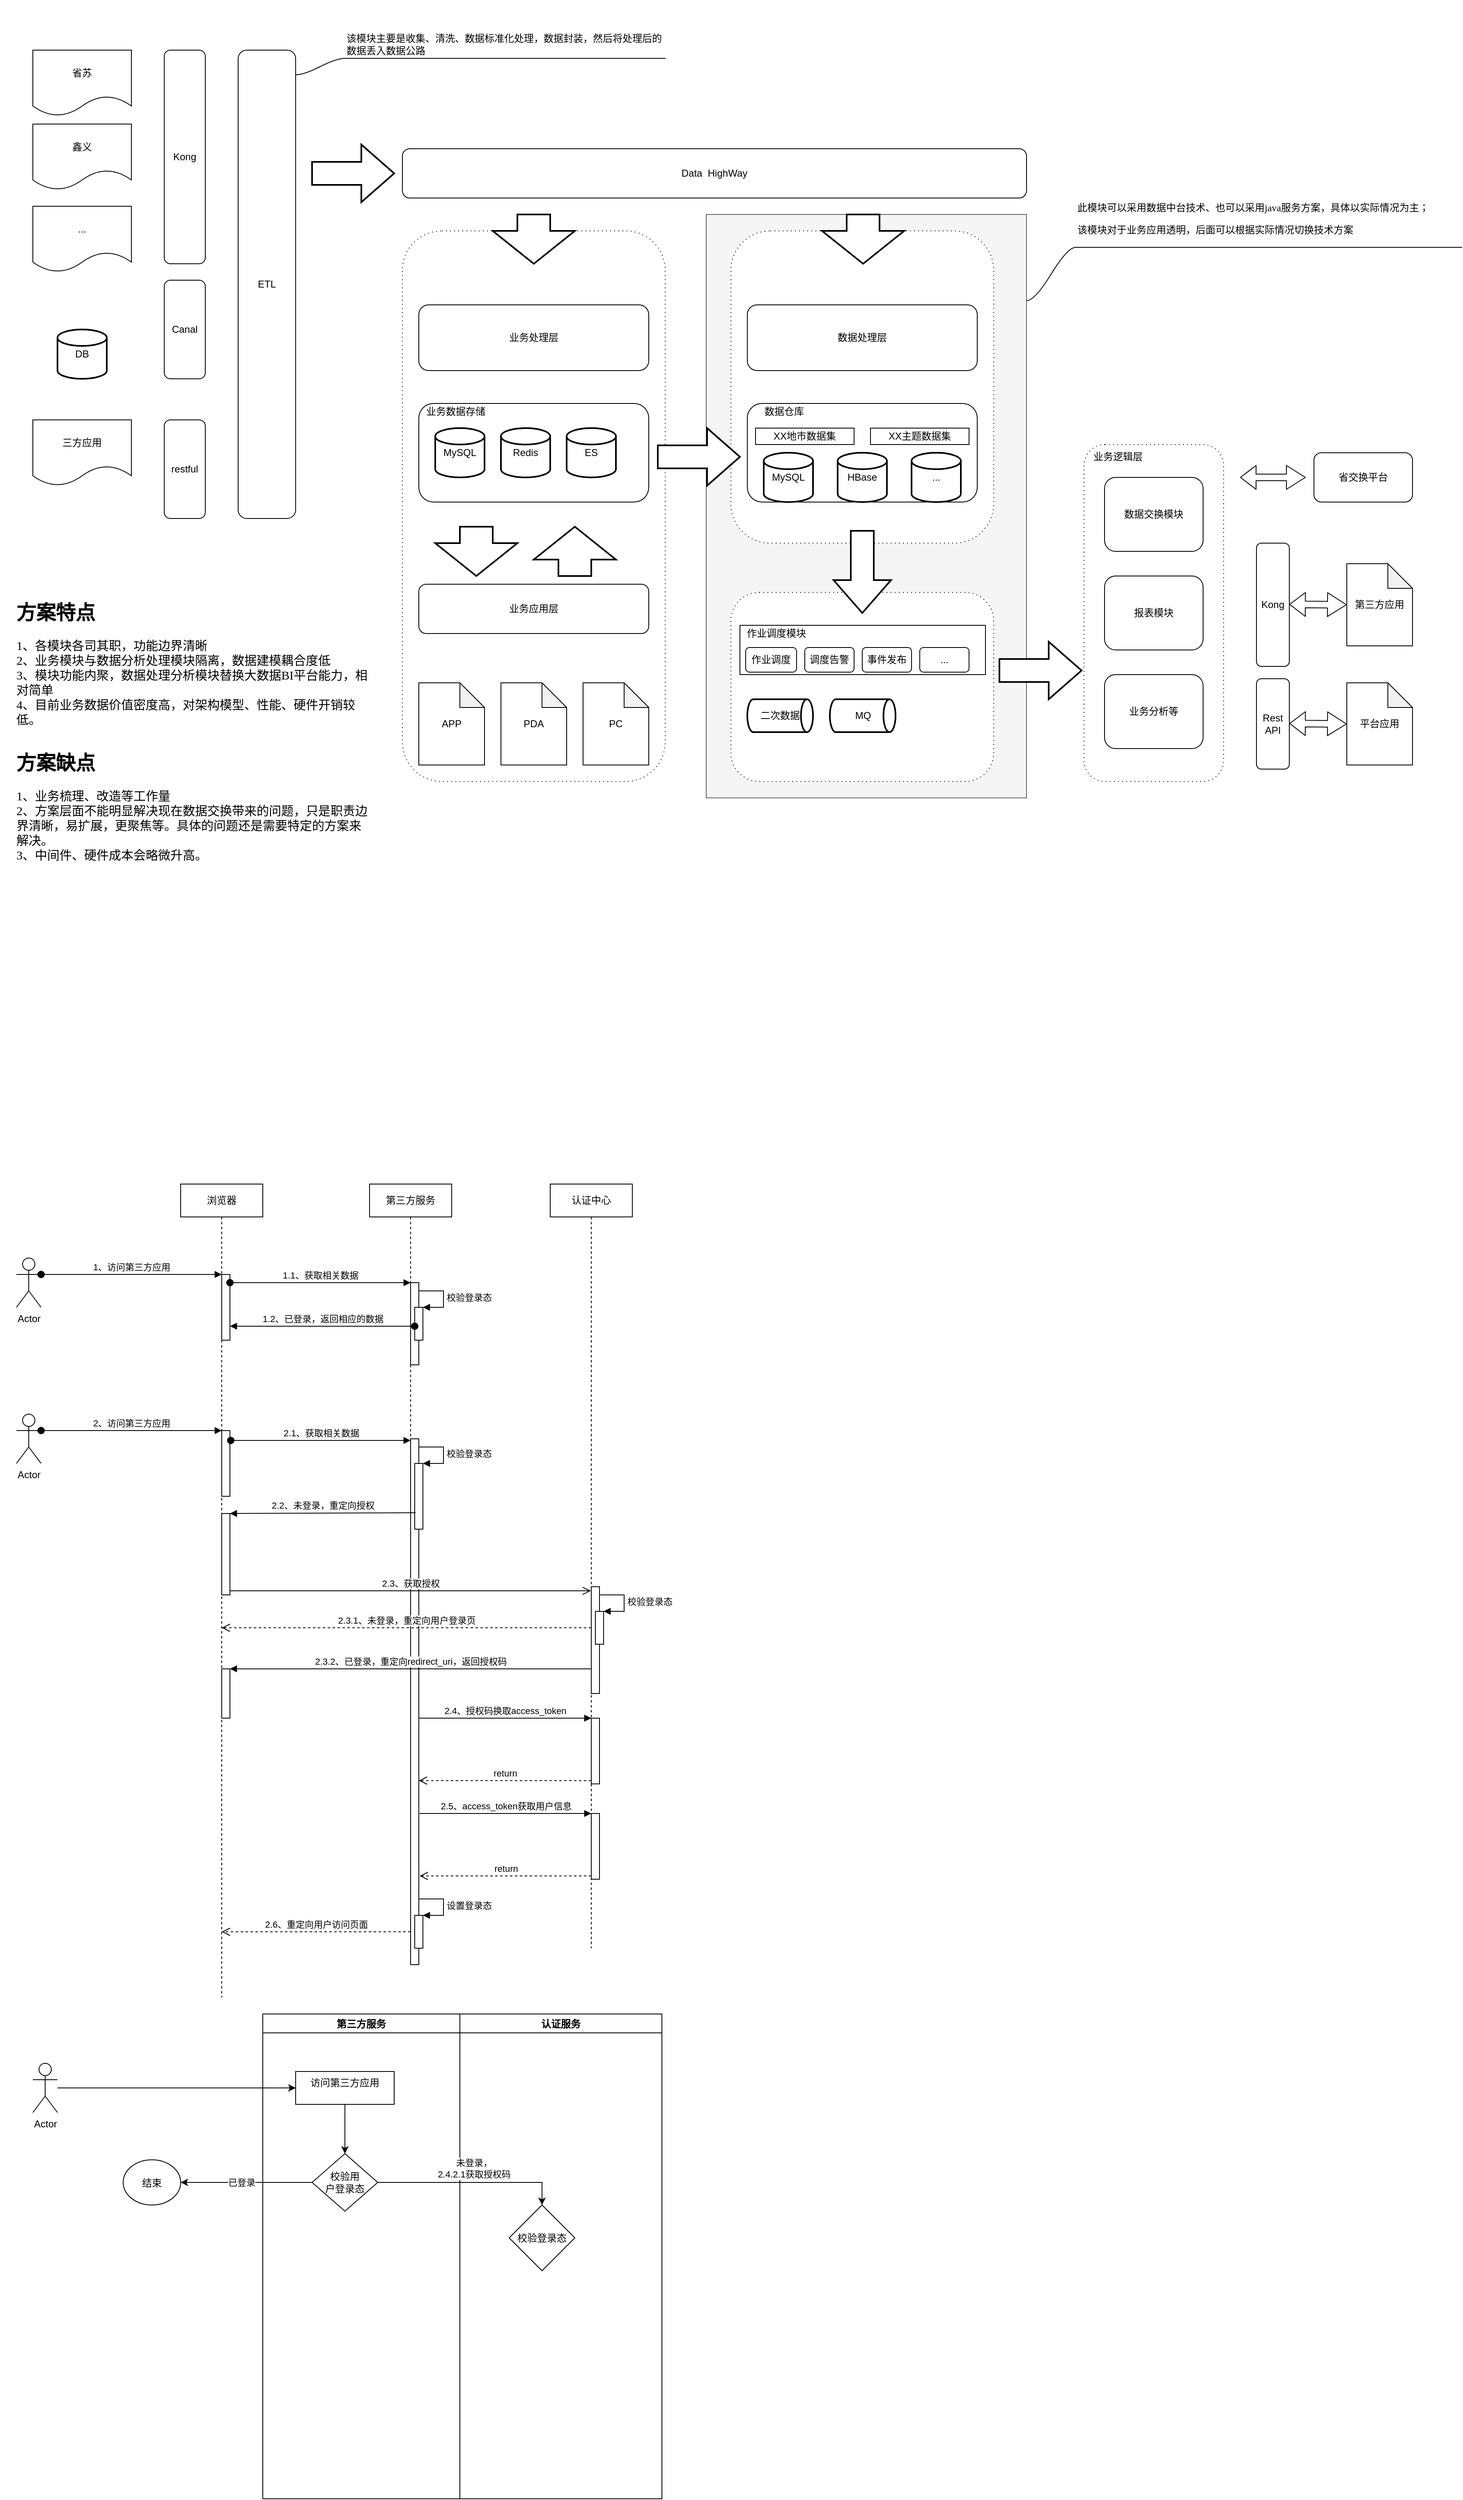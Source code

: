 <mxfile version="14.7.8" type="github">
  <diagram id="ZT_yV8qCvgmUuOjG69n4" name="Page-1">
    <mxGraphModel dx="1426" dy="794" grid="1" gridSize="10" guides="1" tooltips="1" connect="1" arrows="1" fold="1" page="1" pageScale="1" pageWidth="1654" pageHeight="2336" math="0" shadow="0">
      <root>
        <mxCell id="0" />
        <mxCell id="1" parent="0" />
        <mxCell id="gTwHU6XBFoAe-j7LGJRu-66" value="" style="rounded=0;whiteSpace=wrap;html=1;fillColor=#f5f5f5;strokeColor=#666666;fontColor=#333333;" parent="1" vertex="1">
          <mxGeometry x="1010" y="390" width="390" height="710" as="geometry" />
        </mxCell>
        <mxCell id="gTwHU6XBFoAe-j7LGJRu-25" value="" style="shape=ext;rounded=1;html=1;whiteSpace=wrap;dashed=1;dashPattern=1 4;" parent="1" vertex="1">
          <mxGeometry x="640" y="410" width="320" height="670" as="geometry" />
        </mxCell>
        <mxCell id="gTwHU6XBFoAe-j7LGJRu-1" value="省苏" style="shape=document;whiteSpace=wrap;html=1;boundedLbl=1;" parent="1" vertex="1">
          <mxGeometry x="190" y="190" width="120" height="80" as="geometry" />
        </mxCell>
        <mxCell id="gTwHU6XBFoAe-j7LGJRu-2" value="鑫义" style="shape=document;whiteSpace=wrap;html=1;boundedLbl=1;" parent="1" vertex="1">
          <mxGeometry x="190" y="280" width="120" height="80" as="geometry" />
        </mxCell>
        <mxCell id="gTwHU6XBFoAe-j7LGJRu-3" value="..." style="shape=document;whiteSpace=wrap;html=1;boundedLbl=1;" parent="1" vertex="1">
          <mxGeometry x="190" y="380" width="120" height="80" as="geometry" />
        </mxCell>
        <mxCell id="gTwHU6XBFoAe-j7LGJRu-4" value="Kong" style="rounded=1;whiteSpace=wrap;html=1;" parent="1" vertex="1">
          <mxGeometry x="350" y="190" width="50" height="260" as="geometry" />
        </mxCell>
        <mxCell id="gTwHU6XBFoAe-j7LGJRu-5" value="DB" style="strokeWidth=2;html=1;shape=mxgraph.flowchart.database;whiteSpace=wrap;" parent="1" vertex="1">
          <mxGeometry x="220" y="530" width="60" height="60" as="geometry" />
        </mxCell>
        <mxCell id="gTwHU6XBFoAe-j7LGJRu-6" value="Canal" style="rounded=1;whiteSpace=wrap;html=1;" parent="1" vertex="1">
          <mxGeometry x="350" y="470" width="50" height="120" as="geometry" />
        </mxCell>
        <mxCell id="gTwHU6XBFoAe-j7LGJRu-7" value="ETL" style="rounded=1;whiteSpace=wrap;html=1;" parent="1" vertex="1">
          <mxGeometry x="440" y="190" width="70" height="570" as="geometry" />
        </mxCell>
        <mxCell id="gTwHU6XBFoAe-j7LGJRu-8" value="Data&amp;nbsp; HighWay" style="rounded=1;whiteSpace=wrap;html=1;" parent="1" vertex="1">
          <mxGeometry x="640" y="310" width="760" height="60" as="geometry" />
        </mxCell>
        <mxCell id="gTwHU6XBFoAe-j7LGJRu-9" value="" style="verticalLabelPosition=bottom;verticalAlign=top;html=1;strokeWidth=2;shape=mxgraph.arrows2.arrow;dy=0.6;dx=40;notch=0;" parent="1" vertex="1">
          <mxGeometry x="530" y="305" width="100" height="70" as="geometry" />
        </mxCell>
        <mxCell id="gTwHU6XBFoAe-j7LGJRu-10" value="业务处理层" style="rounded=1;whiteSpace=wrap;html=1;" parent="1" vertex="1">
          <mxGeometry x="660" y="500" width="280" height="80" as="geometry" />
        </mxCell>
        <mxCell id="gTwHU6XBFoAe-j7LGJRu-11" value="" style="verticalLabelPosition=bottom;verticalAlign=top;html=1;strokeWidth=2;shape=mxgraph.arrows2.arrow;dy=0.6;dx=40;notch=0;rotation=90;" parent="1" vertex="1">
          <mxGeometry x="770" y="370" width="60" height="100" as="geometry" />
        </mxCell>
        <mxCell id="gTwHU6XBFoAe-j7LGJRu-12" value="" style="rounded=1;whiteSpace=wrap;html=1;" parent="1" vertex="1">
          <mxGeometry x="660" y="620" width="280" height="120" as="geometry" />
        </mxCell>
        <mxCell id="gTwHU6XBFoAe-j7LGJRu-13" value="MySQL" style="strokeWidth=2;html=1;shape=mxgraph.flowchart.database;whiteSpace=wrap;" parent="1" vertex="1">
          <mxGeometry x="680" y="650" width="60" height="60" as="geometry" />
        </mxCell>
        <mxCell id="gTwHU6XBFoAe-j7LGJRu-14" value="Redis" style="strokeWidth=2;html=1;shape=mxgraph.flowchart.database;whiteSpace=wrap;" parent="1" vertex="1">
          <mxGeometry x="760" y="650" width="60" height="60" as="geometry" />
        </mxCell>
        <mxCell id="gTwHU6XBFoAe-j7LGJRu-15" value="ES" style="strokeWidth=2;html=1;shape=mxgraph.flowchart.database;whiteSpace=wrap;" parent="1" vertex="1">
          <mxGeometry x="840" y="650" width="60" height="60" as="geometry" />
        </mxCell>
        <mxCell id="gTwHU6XBFoAe-j7LGJRu-16" value="业务数据存储" style="text;html=1;strokeColor=none;fillColor=none;align=center;verticalAlign=middle;whiteSpace=wrap;rounded=0;" parent="1" vertex="1">
          <mxGeometry x="660" y="620" width="90" height="20" as="geometry" />
        </mxCell>
        <mxCell id="gTwHU6XBFoAe-j7LGJRu-17" value="业务应用层" style="rounded=1;whiteSpace=wrap;html=1;" parent="1" vertex="1">
          <mxGeometry x="660" y="840" width="280" height="60" as="geometry" />
        </mxCell>
        <mxCell id="gTwHU6XBFoAe-j7LGJRu-18" value="" style="verticalLabelPosition=bottom;verticalAlign=top;html=1;strokeWidth=2;shape=mxgraph.arrows2.arrow;dy=0.6;dx=40;notch=0;rotation=90;" parent="1" vertex="1">
          <mxGeometry x="700" y="750" width="60" height="100" as="geometry" />
        </mxCell>
        <mxCell id="gTwHU6XBFoAe-j7LGJRu-19" value="" style="verticalLabelPosition=bottom;verticalAlign=top;html=1;strokeWidth=2;shape=mxgraph.arrows2.arrow;dy=0.6;dx=40;notch=0;rotation=-90;" parent="1" vertex="1">
          <mxGeometry x="820" y="750" width="60" height="100" as="geometry" />
        </mxCell>
        <mxCell id="gTwHU6XBFoAe-j7LGJRu-20" value="APP" style="shape=note;whiteSpace=wrap;html=1;backgroundOutline=1;darkOpacity=0.05;" parent="1" vertex="1">
          <mxGeometry x="660" y="960" width="80" height="100" as="geometry" />
        </mxCell>
        <mxCell id="gTwHU6XBFoAe-j7LGJRu-21" value="PDA" style="shape=note;whiteSpace=wrap;html=1;backgroundOutline=1;darkOpacity=0.05;" parent="1" vertex="1">
          <mxGeometry x="760" y="960" width="80" height="100" as="geometry" />
        </mxCell>
        <mxCell id="gTwHU6XBFoAe-j7LGJRu-22" value="PC" style="shape=note;whiteSpace=wrap;html=1;backgroundOutline=1;darkOpacity=0.05;" parent="1" vertex="1">
          <mxGeometry x="860" y="960" width="80" height="100" as="geometry" />
        </mxCell>
        <mxCell id="gTwHU6XBFoAe-j7LGJRu-26" value="restful" style="rounded=1;whiteSpace=wrap;html=1;" parent="1" vertex="1">
          <mxGeometry x="350" y="640" width="50" height="120" as="geometry" />
        </mxCell>
        <mxCell id="gTwHU6XBFoAe-j7LGJRu-27" value="三方应用" style="shape=document;whiteSpace=wrap;html=1;boundedLbl=1;" parent="1" vertex="1">
          <mxGeometry x="190" y="640" width="120" height="80" as="geometry" />
        </mxCell>
        <mxCell id="gTwHU6XBFoAe-j7LGJRu-28" value="" style="shape=ext;rounded=1;html=1;whiteSpace=wrap;dashed=1;dashPattern=1 4;" parent="1" vertex="1">
          <mxGeometry x="1040" y="410" width="320" height="380" as="geometry" />
        </mxCell>
        <mxCell id="gTwHU6XBFoAe-j7LGJRu-29" value="数据处理层" style="rounded=1;whiteSpace=wrap;html=1;" parent="1" vertex="1">
          <mxGeometry x="1060" y="500" width="280" height="80" as="geometry" />
        </mxCell>
        <mxCell id="gTwHU6XBFoAe-j7LGJRu-30" value="" style="verticalLabelPosition=bottom;verticalAlign=top;html=1;strokeWidth=2;shape=mxgraph.arrows2.arrow;dy=0.6;dx=40;notch=0;rotation=90;" parent="1" vertex="1">
          <mxGeometry x="1171" y="370" width="60" height="100" as="geometry" />
        </mxCell>
        <mxCell id="gTwHU6XBFoAe-j7LGJRu-31" value="" style="rounded=1;whiteSpace=wrap;html=1;" parent="1" vertex="1">
          <mxGeometry x="1060" y="620" width="280" height="120" as="geometry" />
        </mxCell>
        <mxCell id="gTwHU6XBFoAe-j7LGJRu-32" value="" style="verticalLabelPosition=bottom;verticalAlign=top;html=1;strokeWidth=2;shape=mxgraph.arrows2.arrow;dy=0.6;dx=40;notch=0;" parent="1" vertex="1">
          <mxGeometry x="951" y="650" width="100" height="70" as="geometry" />
        </mxCell>
        <mxCell id="gTwHU6XBFoAe-j7LGJRu-33" value="数据仓库" style="text;html=1;strokeColor=none;fillColor=none;align=center;verticalAlign=middle;whiteSpace=wrap;rounded=0;" parent="1" vertex="1">
          <mxGeometry x="1060" y="620" width="90" height="20" as="geometry" />
        </mxCell>
        <mxCell id="gTwHU6XBFoAe-j7LGJRu-34" value="MySQL" style="strokeWidth=2;html=1;shape=mxgraph.flowchart.database;whiteSpace=wrap;" parent="1" vertex="1">
          <mxGeometry x="1080" y="680" width="60" height="60" as="geometry" />
        </mxCell>
        <mxCell id="gTwHU6XBFoAe-j7LGJRu-35" value="HBase" style="strokeWidth=2;html=1;shape=mxgraph.flowchart.database;whiteSpace=wrap;" parent="1" vertex="1">
          <mxGeometry x="1170" y="680" width="60" height="60" as="geometry" />
        </mxCell>
        <mxCell id="gTwHU6XBFoAe-j7LGJRu-36" value="..." style="strokeWidth=2;html=1;shape=mxgraph.flowchart.database;whiteSpace=wrap;" parent="1" vertex="1">
          <mxGeometry x="1260" y="680" width="60" height="60" as="geometry" />
        </mxCell>
        <mxCell id="gTwHU6XBFoAe-j7LGJRu-37" value="XX地市数据集" style="rounded=0;whiteSpace=wrap;html=1;" parent="1" vertex="1">
          <mxGeometry x="1070" y="650" width="120" height="20" as="geometry" />
        </mxCell>
        <mxCell id="gTwHU6XBFoAe-j7LGJRu-38" value="XX主题数据集" style="rounded=0;whiteSpace=wrap;html=1;" parent="1" vertex="1">
          <mxGeometry x="1210" y="650" width="120" height="20" as="geometry" />
        </mxCell>
        <mxCell id="gTwHU6XBFoAe-j7LGJRu-39" value="" style="shape=ext;rounded=1;html=1;whiteSpace=wrap;dashed=1;dashPattern=1 4;" parent="1" vertex="1">
          <mxGeometry x="1040" y="850" width="320" height="230" as="geometry" />
        </mxCell>
        <mxCell id="gTwHU6XBFoAe-j7LGJRu-40" value="" style="verticalLabelPosition=bottom;verticalAlign=top;html=1;strokeWidth=2;shape=mxgraph.arrows2.arrow;dy=0.6;dx=40;notch=0;rotation=90;" parent="1" vertex="1">
          <mxGeometry x="1150" y="790" width="100" height="70" as="geometry" />
        </mxCell>
        <mxCell id="gTwHU6XBFoAe-j7LGJRu-41" value="" style="rounded=0;whiteSpace=wrap;html=1;" parent="1" vertex="1">
          <mxGeometry x="1051" y="890" width="299" height="60" as="geometry" />
        </mxCell>
        <mxCell id="gTwHU6XBFoAe-j7LGJRu-42" value="作业调度模块" style="text;html=1;strokeColor=none;fillColor=none;align=center;verticalAlign=middle;whiteSpace=wrap;rounded=0;" parent="1" vertex="1">
          <mxGeometry x="1051" y="890" width="89" height="20" as="geometry" />
        </mxCell>
        <mxCell id="gTwHU6XBFoAe-j7LGJRu-43" value="作业调度" style="rounded=1;whiteSpace=wrap;html=1;" parent="1" vertex="1">
          <mxGeometry x="1058" y="917" width="62" height="30" as="geometry" />
        </mxCell>
        <mxCell id="gTwHU6XBFoAe-j7LGJRu-44" value="调度告警" style="rounded=1;whiteSpace=wrap;html=1;" parent="1" vertex="1">
          <mxGeometry x="1130" y="917" width="60" height="30" as="geometry" />
        </mxCell>
        <mxCell id="gTwHU6XBFoAe-j7LGJRu-45" value="事件发布" style="rounded=1;whiteSpace=wrap;html=1;" parent="1" vertex="1">
          <mxGeometry x="1200" y="917" width="60" height="30" as="geometry" />
        </mxCell>
        <mxCell id="gTwHU6XBFoAe-j7LGJRu-46" value="..." style="rounded=1;whiteSpace=wrap;html=1;" parent="1" vertex="1">
          <mxGeometry x="1270" y="917" width="60" height="30" as="geometry" />
        </mxCell>
        <mxCell id="gTwHU6XBFoAe-j7LGJRu-47" value="二次数据" style="strokeWidth=2;html=1;shape=mxgraph.flowchart.direct_data;whiteSpace=wrap;" parent="1" vertex="1">
          <mxGeometry x="1060" y="980" width="80" height="40" as="geometry" />
        </mxCell>
        <mxCell id="gTwHU6XBFoAe-j7LGJRu-48" value="MQ" style="strokeWidth=2;html=1;shape=mxgraph.flowchart.direct_data;whiteSpace=wrap;" parent="1" vertex="1">
          <mxGeometry x="1160.5" y="980" width="80" height="40" as="geometry" />
        </mxCell>
        <mxCell id="gTwHU6XBFoAe-j7LGJRu-49" value="" style="shape=ext;rounded=1;html=1;whiteSpace=wrap;dashed=1;dashPattern=1 4;" parent="1" vertex="1">
          <mxGeometry x="1470" y="670" width="170" height="410" as="geometry" />
        </mxCell>
        <mxCell id="gTwHU6XBFoAe-j7LGJRu-50" value="" style="verticalLabelPosition=bottom;verticalAlign=top;html=1;strokeWidth=2;shape=mxgraph.arrows2.arrow;dy=0.6;dx=40;notch=0;" parent="1" vertex="1">
          <mxGeometry x="1367" y="910" width="100" height="70" as="geometry" />
        </mxCell>
        <mxCell id="gTwHU6XBFoAe-j7LGJRu-51" value="业务逻辑层" style="text;html=1;strokeColor=none;fillColor=none;align=center;verticalAlign=middle;whiteSpace=wrap;rounded=0;" parent="1" vertex="1">
          <mxGeometry x="1467" y="675" width="89" height="20" as="geometry" />
        </mxCell>
        <mxCell id="gTwHU6XBFoAe-j7LGJRu-52" value="数据交换模块" style="rounded=1;whiteSpace=wrap;html=1;" parent="1" vertex="1">
          <mxGeometry x="1495" y="710" width="120" height="90" as="geometry" />
        </mxCell>
        <mxCell id="gTwHU6XBFoAe-j7LGJRu-53" value="报表模块" style="rounded=1;whiteSpace=wrap;html=1;" parent="1" vertex="1">
          <mxGeometry x="1495" y="830" width="120" height="90" as="geometry" />
        </mxCell>
        <mxCell id="gTwHU6XBFoAe-j7LGJRu-55" value="业务分析等" style="rounded=1;whiteSpace=wrap;html=1;" parent="1" vertex="1">
          <mxGeometry x="1495" y="950" width="120" height="90" as="geometry" />
        </mxCell>
        <mxCell id="gTwHU6XBFoAe-j7LGJRu-56" value="省交换平台" style="rounded=1;whiteSpace=wrap;html=1;" parent="1" vertex="1">
          <mxGeometry x="1750" y="680" width="120" height="60" as="geometry" />
        </mxCell>
        <mxCell id="gTwHU6XBFoAe-j7LGJRu-57" value="" style="shape=flexArrow;endArrow=classic;startArrow=classic;html=1;width=8;endSize=7.33;" parent="1" edge="1">
          <mxGeometry width="50" height="50" relative="1" as="geometry">
            <mxPoint x="1660" y="710" as="sourcePoint" />
            <mxPoint x="1740" y="710" as="targetPoint" />
          </mxGeometry>
        </mxCell>
        <mxCell id="gTwHU6XBFoAe-j7LGJRu-58" value="Kong" style="rounded=1;whiteSpace=wrap;html=1;" parent="1" vertex="1">
          <mxGeometry x="1680" y="790" width="40" height="150" as="geometry" />
        </mxCell>
        <mxCell id="gTwHU6XBFoAe-j7LGJRu-59" value="Rest API" style="rounded=1;whiteSpace=wrap;html=1;" parent="1" vertex="1">
          <mxGeometry x="1680" y="955" width="40" height="110" as="geometry" />
        </mxCell>
        <mxCell id="gTwHU6XBFoAe-j7LGJRu-60" value="第三方应用" style="shape=note;whiteSpace=wrap;html=1;backgroundOutline=1;darkOpacity=0.05;" parent="1" vertex="1">
          <mxGeometry x="1790" y="815" width="80" height="100" as="geometry" />
        </mxCell>
        <mxCell id="gTwHU6XBFoAe-j7LGJRu-62" value="" style="shape=flexArrow;endArrow=classic;startArrow=classic;html=1;width=8;endSize=7.33;" parent="1" edge="1">
          <mxGeometry width="50" height="50" relative="1" as="geometry">
            <mxPoint x="1720" y="864.5" as="sourcePoint" />
            <mxPoint x="1790" y="865" as="targetPoint" />
          </mxGeometry>
        </mxCell>
        <mxCell id="gTwHU6XBFoAe-j7LGJRu-64" value="平台应用" style="shape=note;whiteSpace=wrap;html=1;backgroundOutline=1;darkOpacity=0.05;" parent="1" vertex="1">
          <mxGeometry x="1790" y="960" width="80" height="100" as="geometry" />
        </mxCell>
        <mxCell id="gTwHU6XBFoAe-j7LGJRu-65" value="" style="shape=flexArrow;endArrow=classic;startArrow=classic;html=1;width=8;endSize=7.33;" parent="1" edge="1">
          <mxGeometry width="50" height="50" relative="1" as="geometry">
            <mxPoint x="1720" y="1009.5" as="sourcePoint" />
            <mxPoint x="1790" y="1010" as="targetPoint" />
          </mxGeometry>
        </mxCell>
        <mxCell id="gTwHU6XBFoAe-j7LGJRu-72" value="&lt;p&gt;此模块可以采用数据中台技术、也可以采用java服务方案，具体以实际情况为主；&lt;/p&gt;&lt;p&gt;该模块对于业务应用透明，后面可以根据实际情况切换技术方案&lt;/p&gt;" style="whiteSpace=wrap;html=1;shape=partialRectangle;top=0;left=0;bottom=1;right=0;points=[[0,1],[1,1]];fillColor=none;align=left;verticalAlign=bottom;routingCenterY=0.5;snapToPoint=1;recursiveResize=0;autosize=1;treeFolding=1;treeMoving=1;newEdgeStyle={&quot;edgeStyle&quot;:&quot;entityRelationEdgeStyle&quot;,&quot;startArrow&quot;:&quot;none&quot;,&quot;endArrow&quot;:&quot;none&quot;,&quot;segment&quot;:10,&quot;curved&quot;:1};textDirection=ltr;horizontal=1;fontFamily=Verdana;" parent="1" vertex="1">
          <mxGeometry x="1460" y="320" width="470" height="110" as="geometry" />
        </mxCell>
        <mxCell id="gTwHU6XBFoAe-j7LGJRu-73" value="" style="edgeStyle=entityRelationEdgeStyle;startArrow=none;endArrow=none;segment=10;curved=1;" parent="1" target="gTwHU6XBFoAe-j7LGJRu-72" edge="1">
          <mxGeometry relative="1" as="geometry">
            <mxPoint x="1400" y="495" as="sourcePoint" />
          </mxGeometry>
        </mxCell>
        <mxCell id="gTwHU6XBFoAe-j7LGJRu-76" value="该模块主要是收集、清洗、数据标准化处理，数据封装，然后将处理后的数据丢入数据公路" style="whiteSpace=wrap;html=1;shape=partialRectangle;top=0;left=0;bottom=1;right=0;points=[[0,1],[1,1]];fillColor=none;align=left;verticalAlign=bottom;routingCenterY=0.5;snapToPoint=1;recursiveResize=0;autosize=1;treeFolding=1;treeMoving=1;newEdgeStyle={&quot;edgeStyle&quot;:&quot;entityRelationEdgeStyle&quot;,&quot;startArrow&quot;:&quot;none&quot;,&quot;endArrow&quot;:&quot;none&quot;,&quot;segment&quot;:10,&quot;curved&quot;:1};fontFamily=Verdana;" parent="1" vertex="1">
          <mxGeometry x="570" y="130" width="390" height="70" as="geometry" />
        </mxCell>
        <mxCell id="gTwHU6XBFoAe-j7LGJRu-77" value="" style="edgeStyle=entityRelationEdgeStyle;startArrow=none;endArrow=none;segment=10;curved=1;fontFamily=Verdana;" parent="1" target="gTwHU6XBFoAe-j7LGJRu-76" edge="1">
          <mxGeometry relative="1" as="geometry">
            <mxPoint x="510" y="220" as="sourcePoint" />
          </mxGeometry>
        </mxCell>
        <mxCell id="gTwHU6XBFoAe-j7LGJRu-78" value="&lt;h1&gt;方案特点&lt;/h1&gt;&lt;div style=&quot;font-size: 15px&quot;&gt;&lt;font style=&quot;font-size: 15px&quot;&gt;1、各模块各司其职，功能边界清晰&lt;/font&gt;&lt;/div&gt;&lt;div style=&quot;font-size: 15px&quot;&gt;&lt;font style=&quot;font-size: 15px&quot;&gt;2、业务模块与数据分析处理模块隔离，数据建模耦合度低&lt;/font&gt;&lt;/div&gt;&lt;div style=&quot;font-size: 15px&quot;&gt;&lt;font style=&quot;font-size: 15px&quot;&gt;3、模块功能内聚，数据处理分析模块替换大数据BI平台能力，相对简单&lt;/font&gt;&lt;/div&gt;&lt;div style=&quot;font-size: 15px&quot;&gt;&lt;font style=&quot;font-size: 15px&quot;&gt;4、目前业务数据价值密度高，对架构模型、性能、硬件开销较低。&lt;/font&gt;&lt;/div&gt;&lt;div&gt;&lt;br&gt;&lt;/div&gt;&lt;h1&gt;方案缺点&lt;/h1&gt;&lt;div style=&quot;font-size: 15px&quot;&gt;&lt;font style=&quot;font-size: 15px&quot;&gt;1、业务梳理、改造等工作量&lt;/font&gt;&lt;/div&gt;&lt;div style=&quot;font-size: 15px&quot;&gt;&lt;font style=&quot;font-size: 15px&quot;&gt;2、方案层面不能明显解决现在数据交换带来的问题，只是职责边界清晰，易扩展，更聚焦等。具体的问题还是需要特定的方案来解决&lt;span&gt;。&lt;/span&gt;&lt;/font&gt;&lt;/div&gt;&lt;div style=&quot;font-size: 15px&quot;&gt;&lt;font style=&quot;font-size: 15px&quot;&gt;3、中间件、硬件成本会略微升高。&lt;/font&gt;&lt;/div&gt;" style="text;html=1;strokeColor=none;fillColor=none;spacing=20;spacingTop=-20;whiteSpace=wrap;overflow=hidden;rounded=0;fontFamily=Verdana;align=left;spacingLeft=0;horizontal=1;" parent="1" vertex="1">
          <mxGeometry x="150" y="840" width="470" height="360" as="geometry" />
        </mxCell>
        <mxCell id="qZunodmi6Omds2NmgF2--1" value="浏览器" style="shape=umlLifeline;perimeter=lifelinePerimeter;whiteSpace=wrap;html=1;container=1;collapsible=0;recursiveResize=0;outlineConnect=0;" vertex="1" parent="1">
          <mxGeometry x="370" y="1570" width="100" height="990" as="geometry" />
        </mxCell>
        <mxCell id="qZunodmi6Omds2NmgF2--39" value="" style="html=1;points=[];perimeter=orthogonalPerimeter;" vertex="1" parent="qZunodmi6Omds2NmgF2--1">
          <mxGeometry x="50" y="110" width="10" height="80" as="geometry" />
        </mxCell>
        <mxCell id="qZunodmi6Omds2NmgF2--40" value="1、访问第三方应用" style="html=1;verticalAlign=bottom;startArrow=oval;endArrow=block;startSize=8;" edge="1" target="qZunodmi6Omds2NmgF2--39" parent="qZunodmi6Omds2NmgF2--1">
          <mxGeometry relative="1" as="geometry">
            <mxPoint x="-170" y="110" as="sourcePoint" />
          </mxGeometry>
        </mxCell>
        <mxCell id="qZunodmi6Omds2NmgF2--58" value="" style="html=1;points=[];perimeter=orthogonalPerimeter;" vertex="1" parent="qZunodmi6Omds2NmgF2--1">
          <mxGeometry x="50" y="300" width="10" height="80" as="geometry" />
        </mxCell>
        <mxCell id="qZunodmi6Omds2NmgF2--59" value="2、访问第三方应用" style="html=1;verticalAlign=bottom;startArrow=oval;endArrow=block;startSize=8;" edge="1" target="qZunodmi6Omds2NmgF2--58" parent="qZunodmi6Omds2NmgF2--1">
          <mxGeometry relative="1" as="geometry">
            <mxPoint x="-170" y="300" as="sourcePoint" />
          </mxGeometry>
        </mxCell>
        <mxCell id="qZunodmi6Omds2NmgF2--76" value="" style="html=1;points=[];perimeter=orthogonalPerimeter;" vertex="1" parent="qZunodmi6Omds2NmgF2--1">
          <mxGeometry x="50" y="590" width="10" height="60" as="geometry" />
        </mxCell>
        <mxCell id="qZunodmi6Omds2NmgF2--2" value="第三方服务" style="shape=umlLifeline;perimeter=lifelinePerimeter;whiteSpace=wrap;html=1;container=1;collapsible=0;recursiveResize=0;outlineConnect=0;" vertex="1" parent="1">
          <mxGeometry x="600" y="1570" width="100" height="950" as="geometry" />
        </mxCell>
        <mxCell id="qZunodmi6Omds2NmgF2--48" value="" style="html=1;points=[];perimeter=orthogonalPerimeter;" vertex="1" parent="qZunodmi6Omds2NmgF2--2">
          <mxGeometry x="50" y="120" width="10" height="100" as="geometry" />
        </mxCell>
        <mxCell id="qZunodmi6Omds2NmgF2--50" value="" style="html=1;points=[];perimeter=orthogonalPerimeter;" vertex="1" parent="qZunodmi6Omds2NmgF2--2">
          <mxGeometry x="55" y="150" width="10" height="40" as="geometry" />
        </mxCell>
        <mxCell id="qZunodmi6Omds2NmgF2--51" value="校验登录态" style="edgeStyle=orthogonalEdgeStyle;html=1;align=left;spacingLeft=2;endArrow=block;rounded=0;entryX=1;entryY=0;" edge="1" target="qZunodmi6Omds2NmgF2--50" parent="qZunodmi6Omds2NmgF2--2">
          <mxGeometry relative="1" as="geometry">
            <mxPoint x="60" y="130" as="sourcePoint" />
            <Array as="points">
              <mxPoint x="90" y="130" />
            </Array>
          </mxGeometry>
        </mxCell>
        <mxCell id="qZunodmi6Omds2NmgF2--60" value="" style="html=1;points=[];perimeter=orthogonalPerimeter;" vertex="1" parent="qZunodmi6Omds2NmgF2--2">
          <mxGeometry x="50" y="310" width="10" height="640" as="geometry" />
        </mxCell>
        <mxCell id="qZunodmi6Omds2NmgF2--62" value="" style="html=1;points=[];perimeter=orthogonalPerimeter;" vertex="1" parent="qZunodmi6Omds2NmgF2--2">
          <mxGeometry x="55" y="340" width="10" height="80" as="geometry" />
        </mxCell>
        <mxCell id="qZunodmi6Omds2NmgF2--63" value="校验登录态" style="edgeStyle=orthogonalEdgeStyle;html=1;align=left;spacingLeft=2;endArrow=block;rounded=0;entryX=1;entryY=0;" edge="1" target="qZunodmi6Omds2NmgF2--62" parent="qZunodmi6Omds2NmgF2--2">
          <mxGeometry relative="1" as="geometry">
            <mxPoint x="60" y="320" as="sourcePoint" />
            <Array as="points">
              <mxPoint x="90" y="320" />
            </Array>
          </mxGeometry>
        </mxCell>
        <mxCell id="qZunodmi6Omds2NmgF2--90" value="" style="html=1;points=[];perimeter=orthogonalPerimeter;" vertex="1" parent="qZunodmi6Omds2NmgF2--2">
          <mxGeometry x="55" y="890" width="10" height="40" as="geometry" />
        </mxCell>
        <mxCell id="qZunodmi6Omds2NmgF2--91" value="设置登录态" style="edgeStyle=orthogonalEdgeStyle;html=1;align=left;spacingLeft=2;endArrow=block;rounded=0;entryX=1;entryY=0;" edge="1" target="qZunodmi6Omds2NmgF2--90" parent="qZunodmi6Omds2NmgF2--2">
          <mxGeometry relative="1" as="geometry">
            <mxPoint x="60" y="870" as="sourcePoint" />
            <Array as="points">
              <mxPoint x="90" y="870" />
            </Array>
          </mxGeometry>
        </mxCell>
        <mxCell id="qZunodmi6Omds2NmgF2--3" value="认证中心" style="shape=umlLifeline;perimeter=lifelinePerimeter;whiteSpace=wrap;html=1;container=1;collapsible=0;recursiveResize=0;outlineConnect=0;" vertex="1" parent="1">
          <mxGeometry x="820" y="1570" width="100" height="930" as="geometry" />
        </mxCell>
        <mxCell id="qZunodmi6Omds2NmgF2--68" value="" style="html=1;points=[];perimeter=orthogonalPerimeter;" vertex="1" parent="qZunodmi6Omds2NmgF2--3">
          <mxGeometry x="50" y="490" width="10" height="130" as="geometry" />
        </mxCell>
        <mxCell id="qZunodmi6Omds2NmgF2--72" value="" style="html=1;points=[];perimeter=orthogonalPerimeter;" vertex="1" parent="qZunodmi6Omds2NmgF2--3">
          <mxGeometry x="55" y="520" width="10" height="40" as="geometry" />
        </mxCell>
        <mxCell id="qZunodmi6Omds2NmgF2--73" value="校验登录态" style="edgeStyle=orthogonalEdgeStyle;html=1;align=left;spacingLeft=2;endArrow=block;rounded=0;entryX=1;entryY=0;" edge="1" target="qZunodmi6Omds2NmgF2--72" parent="qZunodmi6Omds2NmgF2--3">
          <mxGeometry relative="1" as="geometry">
            <mxPoint x="60" y="500" as="sourcePoint" />
            <Array as="points">
              <mxPoint x="90" y="500" />
            </Array>
          </mxGeometry>
        </mxCell>
        <mxCell id="qZunodmi6Omds2NmgF2--82" value="" style="html=1;points=[];perimeter=orthogonalPerimeter;" vertex="1" parent="qZunodmi6Omds2NmgF2--3">
          <mxGeometry x="50" y="650" width="10" height="80" as="geometry" />
        </mxCell>
        <mxCell id="qZunodmi6Omds2NmgF2--87" value="" style="html=1;points=[];perimeter=orthogonalPerimeter;" vertex="1" parent="qZunodmi6Omds2NmgF2--3">
          <mxGeometry x="50" y="766" width="10" height="80" as="geometry" />
        </mxCell>
        <mxCell id="qZunodmi6Omds2NmgF2--38" value="Actor" style="shape=umlActor;verticalLabelPosition=bottom;verticalAlign=top;html=1;outlineConnect=0;" vertex="1" parent="1">
          <mxGeometry x="170" y="1660" width="30" height="60" as="geometry" />
        </mxCell>
        <mxCell id="qZunodmi6Omds2NmgF2--49" value="1.1、获取相关数据" style="html=1;verticalAlign=bottom;startArrow=oval;endArrow=block;startSize=8;" edge="1" target="qZunodmi6Omds2NmgF2--48" parent="1">
          <mxGeometry relative="1" as="geometry">
            <mxPoint x="430" y="1690" as="sourcePoint" />
          </mxGeometry>
        </mxCell>
        <mxCell id="qZunodmi6Omds2NmgF2--56" value="1.2、已登录，返回相应的数据" style="html=1;verticalAlign=bottom;startArrow=oval;startFill=1;endArrow=block;startSize=8;exitX=0;exitY=0.575;exitDx=0;exitDy=0;exitPerimeter=0;" edge="1" parent="1" source="qZunodmi6Omds2NmgF2--50">
          <mxGeometry width="60" relative="1" as="geometry">
            <mxPoint x="650" y="1750" as="sourcePoint" />
            <mxPoint x="430" y="1743" as="targetPoint" />
          </mxGeometry>
        </mxCell>
        <mxCell id="qZunodmi6Omds2NmgF2--57" value="Actor" style="shape=umlActor;verticalLabelPosition=bottom;verticalAlign=top;html=1;outlineConnect=0;" vertex="1" parent="1">
          <mxGeometry x="170" y="1850" width="30" height="60" as="geometry" />
        </mxCell>
        <mxCell id="qZunodmi6Omds2NmgF2--61" value="2.1、获取相关数据" style="html=1;verticalAlign=bottom;startArrow=oval;endArrow=block;startSize=8;exitX=1.1;exitY=0.15;exitDx=0;exitDy=0;exitPerimeter=0;" edge="1" target="qZunodmi6Omds2NmgF2--60" parent="1" source="qZunodmi6Omds2NmgF2--58">
          <mxGeometry relative="1" as="geometry">
            <mxPoint x="590" y="1880" as="sourcePoint" />
          </mxGeometry>
        </mxCell>
        <mxCell id="qZunodmi6Omds2NmgF2--65" value="" style="html=1;points=[];perimeter=orthogonalPerimeter;" vertex="1" parent="1">
          <mxGeometry x="420" y="1970.96" width="10" height="99.04" as="geometry" />
        </mxCell>
        <mxCell id="qZunodmi6Omds2NmgF2--66" value="2.2、未登录，重定向授权" style="html=1;verticalAlign=bottom;endArrow=block;entryX=1;entryY=0;exitX=0.1;exitY=0.75;exitDx=0;exitDy=0;exitPerimeter=0;" edge="1" target="qZunodmi6Omds2NmgF2--65" parent="1" source="qZunodmi6Omds2NmgF2--62">
          <mxGeometry relative="1" as="geometry">
            <mxPoint x="506" y="1970" as="sourcePoint" />
          </mxGeometry>
        </mxCell>
        <mxCell id="qZunodmi6Omds2NmgF2--67" value="2.3、获取授权" style="html=1;verticalAlign=bottom;endArrow=open;endSize=8;exitX=1;exitY=0.95;" edge="1" source="qZunodmi6Omds2NmgF2--65" parent="1" target="qZunodmi6Omds2NmgF2--3">
          <mxGeometry relative="1" as="geometry">
            <mxPoint x="490" y="2027.96" as="targetPoint" />
          </mxGeometry>
        </mxCell>
        <mxCell id="qZunodmi6Omds2NmgF2--74" value="" style="group" vertex="1" connectable="0" parent="1">
          <mxGeometry x="190" y="2580" width="766" height="590" as="geometry" />
        </mxCell>
        <mxCell id="qZunodmi6Omds2NmgF2--9" value="第三方服务" style="swimlane;" vertex="1" parent="qZunodmi6Omds2NmgF2--74">
          <mxGeometry x="280" width="240" height="590" as="geometry" />
        </mxCell>
        <mxCell id="qZunodmi6Omds2NmgF2--25" value="访问第三方应用" style="whiteSpace=wrap;html=1;verticalAlign=top;" vertex="1" parent="qZunodmi6Omds2NmgF2--9">
          <mxGeometry x="40" y="70" width="120" height="40" as="geometry" />
        </mxCell>
        <mxCell id="qZunodmi6Omds2NmgF2--10" value="认证服务" style="swimlane;" vertex="1" parent="qZunodmi6Omds2NmgF2--74">
          <mxGeometry x="520" width="246" height="590" as="geometry" />
        </mxCell>
        <mxCell id="qZunodmi6Omds2NmgF2--37" value="校验登录态" style="rhombus;whiteSpace=wrap;html=1;" vertex="1" parent="qZunodmi6Omds2NmgF2--10">
          <mxGeometry x="60" y="232.5" width="80" height="80" as="geometry" />
        </mxCell>
        <mxCell id="qZunodmi6Omds2NmgF2--26" value="" style="edgeStyle=orthogonalEdgeStyle;rounded=0;orthogonalLoop=1;jettySize=auto;html=1;" edge="1" parent="qZunodmi6Omds2NmgF2--74" source="qZunodmi6Omds2NmgF2--11" target="qZunodmi6Omds2NmgF2--25">
          <mxGeometry relative="1" as="geometry" />
        </mxCell>
        <mxCell id="qZunodmi6Omds2NmgF2--11" value="Actor" style="shape=umlActor;verticalLabelPosition=bottom;verticalAlign=top;html=1;outlineConnect=0;" vertex="1" parent="qZunodmi6Omds2NmgF2--74">
          <mxGeometry y="60" width="30" height="60" as="geometry" />
        </mxCell>
        <mxCell id="qZunodmi6Omds2NmgF2--35" value="" style="edgeStyle=orthogonalEdgeStyle;rounded=0;orthogonalLoop=1;jettySize=auto;html=1;entryX=0.5;entryY=0;entryDx=0;entryDy=0;" edge="1" parent="qZunodmi6Omds2NmgF2--74" source="qZunodmi6Omds2NmgF2--27" target="qZunodmi6Omds2NmgF2--37">
          <mxGeometry relative="1" as="geometry">
            <mxPoint x="600" y="205" as="targetPoint" />
          </mxGeometry>
        </mxCell>
        <mxCell id="qZunodmi6Omds2NmgF2--36" value="未登录，&lt;br&gt;2.4.2.1获取授权码" style="edgeLabel;html=1;align=center;verticalAlign=middle;resizable=0;points=[];" vertex="1" connectable="0" parent="qZunodmi6Omds2NmgF2--35">
          <mxGeometry x="-0.291" y="3" relative="1" as="geometry">
            <mxPoint x="36" y="-14" as="offset" />
          </mxGeometry>
        </mxCell>
        <mxCell id="qZunodmi6Omds2NmgF2--27" value="&lt;br&gt;校验用&lt;br&gt;户登录态" style="rhombus;whiteSpace=wrap;html=1;verticalAlign=top;" vertex="1" parent="qZunodmi6Omds2NmgF2--74">
          <mxGeometry x="340" y="170" width="80" height="70" as="geometry" />
        </mxCell>
        <mxCell id="qZunodmi6Omds2NmgF2--28" value="" style="edgeStyle=orthogonalEdgeStyle;rounded=0;orthogonalLoop=1;jettySize=auto;html=1;" edge="1" parent="qZunodmi6Omds2NmgF2--74" source="qZunodmi6Omds2NmgF2--25" target="qZunodmi6Omds2NmgF2--27">
          <mxGeometry relative="1" as="geometry" />
        </mxCell>
        <mxCell id="qZunodmi6Omds2NmgF2--29" value="&lt;br&gt;结束" style="ellipse;whiteSpace=wrap;html=1;verticalAlign=top;" vertex="1" parent="qZunodmi6Omds2NmgF2--74">
          <mxGeometry x="110" y="177.5" width="70" height="55" as="geometry" />
        </mxCell>
        <mxCell id="qZunodmi6Omds2NmgF2--30" value="" style="edgeStyle=orthogonalEdgeStyle;rounded=0;orthogonalLoop=1;jettySize=auto;html=1;" edge="1" parent="qZunodmi6Omds2NmgF2--74" source="qZunodmi6Omds2NmgF2--27" target="qZunodmi6Omds2NmgF2--29">
          <mxGeometry relative="1" as="geometry" />
        </mxCell>
        <mxCell id="qZunodmi6Omds2NmgF2--31" value="已登录" style="edgeLabel;html=1;align=center;verticalAlign=middle;resizable=0;points=[];" vertex="1" connectable="0" parent="qZunodmi6Omds2NmgF2--30">
          <mxGeometry x="0.075" relative="1" as="geometry">
            <mxPoint as="offset" />
          </mxGeometry>
        </mxCell>
        <mxCell id="qZunodmi6Omds2NmgF2--75" value="2.3.1、未登录，重定向用户登录页" style="html=1;verticalAlign=bottom;endArrow=open;dashed=1;endSize=8;" edge="1" parent="1" target="qZunodmi6Omds2NmgF2--1">
          <mxGeometry relative="1" as="geometry">
            <mxPoint x="870" y="2110" as="sourcePoint" />
            <mxPoint x="790" y="2110" as="targetPoint" />
          </mxGeometry>
        </mxCell>
        <mxCell id="qZunodmi6Omds2NmgF2--77" value="2.3.2、已登录，重定向redirect_uri，返回授权码" style="html=1;verticalAlign=bottom;endArrow=block;entryX=1;entryY=0;" edge="1" target="qZunodmi6Omds2NmgF2--76" parent="1" source="qZunodmi6Omds2NmgF2--3">
          <mxGeometry relative="1" as="geometry">
            <mxPoint x="490" y="2160" as="sourcePoint" />
          </mxGeometry>
        </mxCell>
        <mxCell id="qZunodmi6Omds2NmgF2--83" value="2.4、授权码换取access_token" style="html=1;verticalAlign=bottom;endArrow=block;entryX=0;entryY=0;" edge="1" target="qZunodmi6Omds2NmgF2--82" parent="1">
          <mxGeometry relative="1" as="geometry">
            <mxPoint x="660" y="2220" as="sourcePoint" />
          </mxGeometry>
        </mxCell>
        <mxCell id="qZunodmi6Omds2NmgF2--84" value="return" style="html=1;verticalAlign=bottom;endArrow=open;dashed=1;endSize=8;exitX=0;exitY=0.95;" edge="1" source="qZunodmi6Omds2NmgF2--82" parent="1">
          <mxGeometry relative="1" as="geometry">
            <mxPoint x="660" y="2296" as="targetPoint" />
          </mxGeometry>
        </mxCell>
        <mxCell id="qZunodmi6Omds2NmgF2--88" value="2.5、access_token获取用户信息" style="html=1;verticalAlign=bottom;endArrow=block;entryX=0;entryY=0;" edge="1" target="qZunodmi6Omds2NmgF2--87" parent="1">
          <mxGeometry relative="1" as="geometry">
            <mxPoint x="661" y="2336" as="sourcePoint" />
          </mxGeometry>
        </mxCell>
        <mxCell id="qZunodmi6Omds2NmgF2--89" value="return" style="html=1;verticalAlign=bottom;endArrow=open;dashed=1;endSize=8;exitX=0;exitY=0.95;" edge="1" source="qZunodmi6Omds2NmgF2--87" parent="1">
          <mxGeometry relative="1" as="geometry">
            <mxPoint x="661" y="2412" as="targetPoint" />
          </mxGeometry>
        </mxCell>
        <mxCell id="qZunodmi6Omds2NmgF2--92" value="2.6、重定向用户访问页面" style="html=1;verticalAlign=bottom;endArrow=open;dashed=1;endSize=8;" edge="1" parent="1" target="qZunodmi6Omds2NmgF2--1">
          <mxGeometry relative="1" as="geometry">
            <mxPoint x="650" y="2480" as="sourcePoint" />
            <mxPoint x="570" y="2480" as="targetPoint" />
          </mxGeometry>
        </mxCell>
      </root>
    </mxGraphModel>
  </diagram>
</mxfile>
